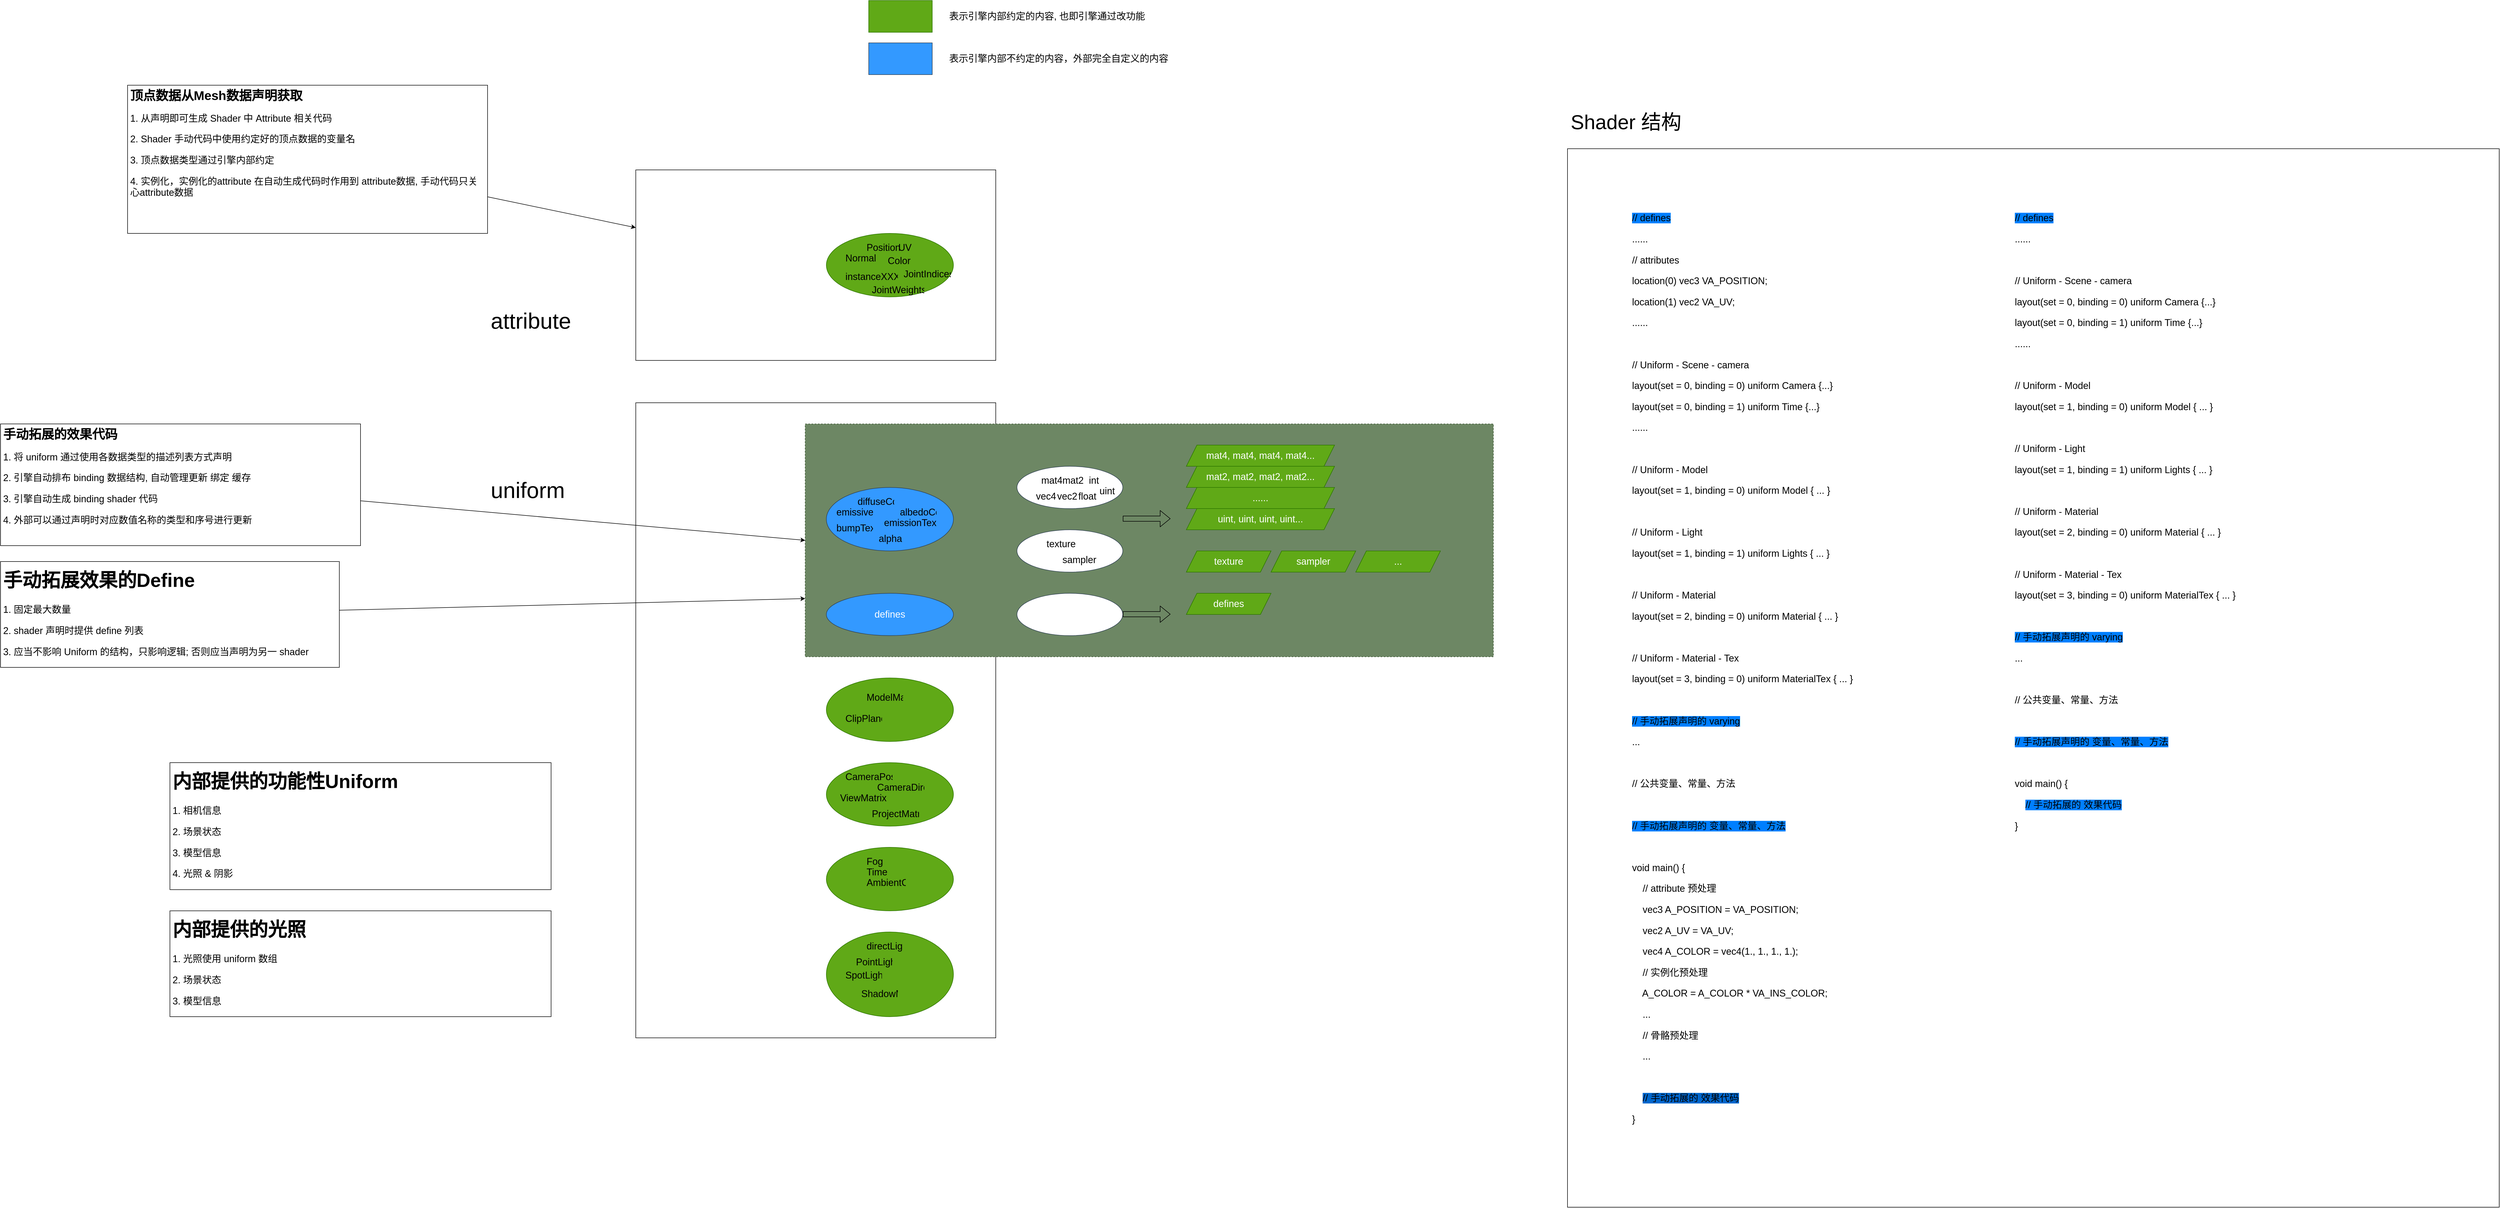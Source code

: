 <mxfile>
    <diagram id="NaBj2fc09aznuBRqn-sO" name="Page-1">
        <mxGraphModel dx="4616" dy="2558" grid="1" gridSize="10" guides="1" tooltips="1" connect="1" arrows="1" fold="1" page="1" pageScale="1" pageWidth="850" pageHeight="1100" math="0" shadow="0">
            <root>
                <mxCell id="0"/>
                <mxCell id="1" parent="0"/>
                <mxCell id="49" value="" style="rounded=0;whiteSpace=wrap;html=1;fillColor=default;" parent="1" vertex="1">
                    <mxGeometry x="-280" y="-280" width="680" height="1200" as="geometry"/>
                </mxCell>
                <mxCell id="76" value="" style="rounded=0;whiteSpace=wrap;html=1;fontSize=18;strokeColor=#3A5431;fillColor=#6d8764;fontColor=#ffffff;dashed=1;" parent="1" vertex="1">
                    <mxGeometry x="40" y="-240" width="1300" height="440" as="geometry"/>
                </mxCell>
                <mxCell id="50" value="" style="rounded=0;whiteSpace=wrap;html=1;" parent="1" vertex="1">
                    <mxGeometry x="-280" y="-720" width="680" height="360" as="geometry"/>
                </mxCell>
                <mxCell id="2" value="" style="ellipse;whiteSpace=wrap;html=1;fillColor=#3399FF;fontColor=#ffffff;strokeColor=#314354;fontSize=18;" parent="1" vertex="1">
                    <mxGeometry x="80" y="-120" width="240" height="120" as="geometry"/>
                </mxCell>
                <mxCell id="3" value="diffuseColor" style="text;strokeColor=none;fillColor=none;align=left;verticalAlign=middle;spacingLeft=4;spacingRight=4;overflow=hidden;points=[[0,0.5],[1,0.5]];portConstraint=eastwest;rotatable=0;fontSize=18;" parent="1" vertex="1">
                    <mxGeometry x="133" y="-110" width="80" height="30" as="geometry"/>
                </mxCell>
                <mxCell id="4" value="emissiveColor" style="text;strokeColor=none;fillColor=none;align=left;verticalAlign=middle;spacingLeft=4;spacingRight=4;overflow=hidden;points=[[0,0.5],[1,0.5]];portConstraint=eastwest;rotatable=0;fontSize=18;" parent="1" vertex="1">
                    <mxGeometry x="93" y="-90" width="80" height="30" as="geometry"/>
                </mxCell>
                <mxCell id="6" value="albedoColor" style="text;strokeColor=none;fillColor=none;align=left;verticalAlign=middle;spacingLeft=4;spacingRight=4;overflow=hidden;points=[[0,0.5],[1,0.5]];portConstraint=eastwest;rotatable=0;fontSize=18;" parent="1" vertex="1">
                    <mxGeometry x="213" y="-90" width="80" height="30" as="geometry"/>
                </mxCell>
                <mxCell id="7" value="bumpTexture" style="text;strokeColor=none;fillColor=none;align=left;verticalAlign=middle;spacingLeft=4;spacingRight=4;overflow=hidden;points=[[0,0.5],[1,0.5]];portConstraint=eastwest;rotatable=0;fontSize=18;" parent="1" vertex="1">
                    <mxGeometry x="93" y="-60" width="80" height="30" as="geometry"/>
                </mxCell>
                <mxCell id="8" value="emissionTexture" style="text;strokeColor=none;fillColor=none;align=left;verticalAlign=middle;spacingLeft=4;spacingRight=4;overflow=hidden;points=[[0,0.5],[1,0.5]];portConstraint=eastwest;rotatable=0;fontSize=18;" parent="1" vertex="1">
                    <mxGeometry x="183" y="-70" width="110" height="30" as="geometry"/>
                </mxCell>
                <mxCell id="11" value="alpha" style="text;strokeColor=none;fillColor=none;align=left;verticalAlign=middle;spacingLeft=4;spacingRight=4;overflow=hidden;points=[[0,0.5],[1,0.5]];portConstraint=eastwest;rotatable=0;fontSize=18;" parent="1" vertex="1">
                    <mxGeometry x="173" y="-40" width="80" height="30" as="geometry"/>
                </mxCell>
                <mxCell id="12" value="" style="ellipse;whiteSpace=wrap;html=1;fillColor=default;fontColor=#ffffff;strokeColor=#314354;fontSize=18;" parent="1" vertex="1">
                    <mxGeometry x="440" y="-160" width="200" height="80" as="geometry"/>
                </mxCell>
                <mxCell id="13" value="vec4" style="text;strokeColor=none;fillColor=none;align=left;verticalAlign=middle;spacingLeft=4;spacingRight=4;overflow=hidden;points=[[0,0.5],[1,0.5]];portConstraint=eastwest;rotatable=0;fontSize=18;" parent="1" vertex="1">
                    <mxGeometry x="470" y="-120" width="80" height="30" as="geometry"/>
                </mxCell>
                <mxCell id="14" value="mat4" style="text;strokeColor=none;fillColor=none;align=left;verticalAlign=middle;spacingLeft=4;spacingRight=4;overflow=hidden;points=[[0,0.5],[1,0.5]];portConstraint=eastwest;rotatable=0;fontSize=18;" parent="1" vertex="1">
                    <mxGeometry x="480" y="-150" width="80" height="30" as="geometry"/>
                </mxCell>
                <mxCell id="15" value="vec2" style="text;strokeColor=none;fillColor=none;align=left;verticalAlign=middle;spacingLeft=4;spacingRight=4;overflow=hidden;points=[[0,0.5],[1,0.5]];portConstraint=eastwest;rotatable=0;fontSize=18;" parent="1" vertex="1">
                    <mxGeometry x="510" y="-120" width="80" height="30" as="geometry"/>
                </mxCell>
                <mxCell id="16" value="float" style="text;strokeColor=none;fillColor=none;align=left;verticalAlign=middle;spacingLeft=4;spacingRight=4;overflow=hidden;points=[[0,0.5],[1,0.5]];portConstraint=eastwest;rotatable=0;fontSize=18;" parent="1" vertex="1">
                    <mxGeometry x="550" y="-120" width="80" height="30" as="geometry"/>
                </mxCell>
                <mxCell id="17" value="" style="ellipse;whiteSpace=wrap;html=1;fillColor=default;fontColor=#ffffff;strokeColor=#314354;fontSize=18;" parent="1" vertex="1">
                    <mxGeometry x="440" y="-40" width="200" height="80" as="geometry"/>
                </mxCell>
                <mxCell id="18" value="texture" style="text;strokeColor=none;fillColor=none;align=left;verticalAlign=middle;spacingLeft=4;spacingRight=4;overflow=hidden;points=[[0,0.5],[1,0.5]];portConstraint=eastwest;rotatable=0;fontSize=18;" parent="1" vertex="1">
                    <mxGeometry x="490" y="-30" width="80" height="30" as="geometry"/>
                </mxCell>
                <mxCell id="19" value="sampler" style="text;strokeColor=none;fillColor=none;align=left;verticalAlign=middle;spacingLeft=4;spacingRight=4;overflow=hidden;points=[[0,0.5],[1,0.5]];portConstraint=eastwest;rotatable=0;fontSize=18;" parent="1" vertex="1">
                    <mxGeometry x="520" width="80" height="30" as="geometry"/>
                </mxCell>
                <mxCell id="20" value="mat2" style="text;strokeColor=none;fillColor=none;align=left;verticalAlign=middle;spacingLeft=4;spacingRight=4;overflow=hidden;points=[[0,0.5],[1,0.5]];portConstraint=eastwest;rotatable=0;fontSize=18;" parent="1" vertex="1">
                    <mxGeometry x="520" y="-150" width="80" height="30" as="geometry"/>
                </mxCell>
                <mxCell id="21" value="int" style="text;strokeColor=none;fillColor=none;align=left;verticalAlign=middle;spacingLeft=4;spacingRight=4;overflow=hidden;points=[[0,0.5],[1,0.5]];portConstraint=eastwest;rotatable=0;fontSize=18;" parent="1" vertex="1">
                    <mxGeometry x="570" y="-150" width="80" height="30" as="geometry"/>
                </mxCell>
                <mxCell id="22" value="uint" style="text;strokeColor=none;fillColor=none;align=left;verticalAlign=middle;spacingLeft=4;spacingRight=4;overflow=hidden;points=[[0,0.5],[1,0.5]];portConstraint=eastwest;rotatable=0;fontSize=18;" parent="1" vertex="1">
                    <mxGeometry x="590" y="-130" width="80" height="30" as="geometry"/>
                </mxCell>
                <mxCell id="23" value="" style="ellipse;whiteSpace=wrap;html=1;fillColor=#60a917;fontColor=#ffffff;strokeColor=#2D7600;fontSize=18;" parent="1" vertex="1">
                    <mxGeometry x="80" y="560" width="240" height="120" as="geometry"/>
                </mxCell>
                <mxCell id="24" value="Fog" style="text;strokeColor=none;fillColor=none;align=left;verticalAlign=middle;spacingLeft=4;spacingRight=4;overflow=hidden;points=[[0,0.5],[1,0.5]];portConstraint=eastwest;rotatable=0;fontSize=18;" parent="1" vertex="1">
                    <mxGeometry x="150" y="570" width="80" height="30" as="geometry"/>
                </mxCell>
                <mxCell id="25" value="Time" style="text;strokeColor=none;fillColor=none;align=left;verticalAlign=middle;spacingLeft=4;spacingRight=4;overflow=hidden;points=[[0,0.5],[1,0.5]];portConstraint=eastwest;rotatable=0;fontSize=18;" parent="1" vertex="1">
                    <mxGeometry x="150" y="590" width="80" height="30" as="geometry"/>
                </mxCell>
                <mxCell id="26" value="AmbientColor" style="text;strokeColor=none;fillColor=none;align=left;verticalAlign=middle;spacingLeft=4;spacingRight=4;overflow=hidden;points=[[0,0.5],[1,0.5]];portConstraint=eastwest;rotatable=0;fontSize=18;" parent="1" vertex="1">
                    <mxGeometry x="150" y="610" width="85" height="30" as="geometry"/>
                </mxCell>
                <mxCell id="27" value="" style="ellipse;whiteSpace=wrap;html=1;fillColor=#60a917;fontColor=#ffffff;strokeColor=#2D7600;fontSize=18;" parent="1" vertex="1">
                    <mxGeometry x="80" y="720" width="240" height="160" as="geometry"/>
                </mxCell>
                <mxCell id="28" value="directLight" style="text;strokeColor=none;fillColor=none;align=left;verticalAlign=middle;spacingLeft=4;spacingRight=4;overflow=hidden;points=[[0,0.5],[1,0.5]];portConstraint=eastwest;rotatable=0;fontSize=18;" parent="1" vertex="1">
                    <mxGeometry x="150" y="730" width="80" height="30" as="geometry"/>
                </mxCell>
                <mxCell id="29" value="PointLight" style="text;strokeColor=none;fillColor=none;align=left;verticalAlign=middle;spacingLeft=4;spacingRight=4;overflow=hidden;points=[[0,0.5],[1,0.5]];portConstraint=eastwest;rotatable=0;fontSize=18;" parent="1" vertex="1">
                    <mxGeometry x="130" y="760" width="80" height="30" as="geometry"/>
                </mxCell>
                <mxCell id="30" value="SpotLight" style="text;strokeColor=none;fillColor=none;align=left;verticalAlign=middle;spacingLeft=4;spacingRight=4;overflow=hidden;points=[[0,0.5],[1,0.5]];portConstraint=eastwest;rotatable=0;fontSize=18;" parent="1" vertex="1">
                    <mxGeometry x="110" y="785" width="80" height="30" as="geometry"/>
                </mxCell>
                <mxCell id="31" value="ShadowMap" style="text;strokeColor=none;fillColor=none;align=left;verticalAlign=middle;spacingLeft=4;spacingRight=4;overflow=hidden;points=[[0,0.5],[1,0.5]];portConstraint=eastwest;rotatable=0;fontSize=18;" parent="1" vertex="1">
                    <mxGeometry x="140" y="820" width="80" height="30" as="geometry"/>
                </mxCell>
                <mxCell id="32" value="" style="ellipse;whiteSpace=wrap;html=1;fillColor=#60a917;fontColor=#ffffff;strokeColor=#2D7600;fontSize=18;" parent="1" vertex="1">
                    <mxGeometry x="80" y="240" width="240" height="120" as="geometry"/>
                </mxCell>
                <mxCell id="33" value="ModelMatrix" style="text;strokeColor=none;fillColor=none;align=left;verticalAlign=middle;spacingLeft=4;spacingRight=4;overflow=hidden;points=[[0,0.5],[1,0.5]];portConstraint=eastwest;rotatable=0;fontSize=18;" parent="1" vertex="1">
                    <mxGeometry x="150" y="260" width="80" height="30" as="geometry"/>
                </mxCell>
                <mxCell id="34" value="" style="ellipse;whiteSpace=wrap;html=1;fillColor=#60a917;fontColor=#ffffff;strokeColor=#2D7600;fontSize=18;" parent="1" vertex="1">
                    <mxGeometry x="80" y="400" width="240" height="120" as="geometry"/>
                </mxCell>
                <mxCell id="35" value="CameraPosition" style="text;strokeColor=none;fillColor=none;align=left;verticalAlign=middle;spacingLeft=4;spacingRight=4;overflow=hidden;points=[[0,0.5],[1,0.5]];portConstraint=eastwest;rotatable=0;fontSize=18;" parent="1" vertex="1">
                    <mxGeometry x="110" y="410" width="100" height="30" as="geometry"/>
                </mxCell>
                <mxCell id="36" value="ViewMatrix" style="text;strokeColor=none;fillColor=none;align=left;verticalAlign=middle;spacingLeft=4;spacingRight=4;overflow=hidden;points=[[0,0.5],[1,0.5]];portConstraint=eastwest;rotatable=0;fontSize=18;" parent="1" vertex="1">
                    <mxGeometry x="100" y="450" width="100" height="30" as="geometry"/>
                </mxCell>
                <mxCell id="37" value="ProjectMatrix" style="text;strokeColor=none;fillColor=none;align=left;verticalAlign=middle;spacingLeft=4;spacingRight=4;overflow=hidden;points=[[0,0.5],[1,0.5]];portConstraint=eastwest;rotatable=0;fontSize=18;" parent="1" vertex="1">
                    <mxGeometry x="160" y="480" width="100" height="30" as="geometry"/>
                </mxCell>
                <mxCell id="38" value="CameraDirection" style="text;strokeColor=none;fillColor=none;align=left;verticalAlign=middle;spacingLeft=4;spacingRight=4;overflow=hidden;points=[[0,0.5],[1,0.5]];portConstraint=eastwest;rotatable=0;fontSize=18;" parent="1" vertex="1">
                    <mxGeometry x="170" y="430" width="100" height="30" as="geometry"/>
                </mxCell>
                <mxCell id="39" value="ClipPlanes" style="text;strokeColor=none;fillColor=none;align=left;verticalAlign=middle;spacingLeft=4;spacingRight=4;overflow=hidden;points=[[0,0.5],[1,0.5]];portConstraint=eastwest;rotatable=0;fontSize=18;" parent="1" vertex="1">
                    <mxGeometry x="110" y="300" width="80" height="30" as="geometry"/>
                </mxCell>
                <mxCell id="41" value="" style="ellipse;whiteSpace=wrap;html=1;fillColor=#60a917;fontColor=#ffffff;strokeColor=#2D7600;fontSize=18;" parent="1" vertex="1">
                    <mxGeometry x="80" y="-600" width="240" height="120" as="geometry"/>
                </mxCell>
                <mxCell id="42" value="Position" style="text;strokeColor=none;fillColor=none;align=left;verticalAlign=middle;spacingLeft=4;spacingRight=4;overflow=hidden;points=[[0,0.5],[1,0.5]];portConstraint=eastwest;rotatable=0;fontSize=18;" parent="1" vertex="1">
                    <mxGeometry x="150" y="-590" width="80" height="30" as="geometry"/>
                </mxCell>
                <mxCell id="43" value="Normal" style="text;strokeColor=none;fillColor=none;align=left;verticalAlign=middle;spacingLeft=4;spacingRight=4;overflow=hidden;points=[[0,0.5],[1,0.5]];portConstraint=eastwest;rotatable=0;fontSize=18;" parent="1" vertex="1">
                    <mxGeometry x="110" y="-570" width="80" height="30" as="geometry"/>
                </mxCell>
                <mxCell id="44" value="UV" style="text;strokeColor=none;fillColor=none;align=left;verticalAlign=middle;spacingLeft=4;spacingRight=4;overflow=hidden;points=[[0,0.5],[1,0.5]];portConstraint=eastwest;rotatable=0;fontSize=18;" parent="1" vertex="1">
                    <mxGeometry x="210" y="-590" width="80" height="30" as="geometry"/>
                </mxCell>
                <mxCell id="45" value="Color" style="text;strokeColor=none;fillColor=none;align=left;verticalAlign=middle;spacingLeft=4;spacingRight=4;overflow=hidden;points=[[0,0.5],[1,0.5]];portConstraint=eastwest;rotatable=0;fontSize=18;" parent="1" vertex="1">
                    <mxGeometry x="190" y="-565" width="80" height="30" as="geometry"/>
                </mxCell>
                <mxCell id="46" value="instanceXXX" style="text;strokeColor=none;fillColor=none;align=left;verticalAlign=middle;spacingLeft=4;spacingRight=4;overflow=hidden;points=[[0,0.5],[1,0.5]];portConstraint=eastwest;rotatable=0;fontSize=18;" parent="1" vertex="1">
                    <mxGeometry x="110" y="-535" width="110" height="30" as="geometry"/>
                </mxCell>
                <mxCell id="47" value="JointIndices" style="text;strokeColor=none;fillColor=none;align=left;verticalAlign=middle;spacingLeft=4;spacingRight=4;overflow=hidden;points=[[0,0.5],[1,0.5]];portConstraint=eastwest;rotatable=0;fontSize=18;" parent="1" vertex="1">
                    <mxGeometry x="220" y="-540" width="100" height="30" as="geometry"/>
                </mxCell>
                <mxCell id="48" value="JointWeights" style="text;strokeColor=none;fillColor=none;align=left;verticalAlign=middle;spacingLeft=4;spacingRight=4;overflow=hidden;points=[[0,0.5],[1,0.5]];portConstraint=eastwest;rotatable=0;fontSize=18;" parent="1" vertex="1">
                    <mxGeometry x="160" y="-510" width="110" height="30" as="geometry"/>
                </mxCell>
                <mxCell id="51" value="attribute" style="text;strokeColor=none;fillColor=none;align=left;verticalAlign=middle;spacingLeft=4;spacingRight=4;overflow=hidden;points=[[0,0.5],[1,0.5]];portConstraint=eastwest;rotatable=0;fontSize=42;" parent="1" vertex="1">
                    <mxGeometry x="-560" y="-480" width="200" height="80" as="geometry"/>
                </mxCell>
                <mxCell id="52" value="uniform" style="text;strokeColor=none;fillColor=none;align=left;verticalAlign=middle;spacingLeft=4;spacingRight=4;overflow=hidden;points=[[0,0.5],[1,0.5]];portConstraint=eastwest;rotatable=0;fontSize=42;" parent="1" vertex="1">
                    <mxGeometry x="-560" y="-160" width="200" height="80" as="geometry"/>
                </mxCell>
                <mxCell id="53" value="" style="shape=flexArrow;endArrow=classic;html=1;fontSize=18;" parent="1" edge="1">
                    <mxGeometry width="50" height="50" relative="1" as="geometry">
                        <mxPoint x="640" y="-61" as="sourcePoint"/>
                        <mxPoint x="730" y="-61" as="targetPoint"/>
                    </mxGeometry>
                </mxCell>
                <mxCell id="55" value="mat4, mat4, mat4, mat4..." style="shape=parallelogram;perimeter=parallelogramPerimeter;whiteSpace=wrap;html=1;fixedSize=1;fontSize=18;fillColor=#60a917;fontColor=#ffffff;strokeColor=#2D7600;" parent="1" vertex="1">
                    <mxGeometry x="760" y="-200" width="280" height="40" as="geometry"/>
                </mxCell>
                <mxCell id="56" value="mat2, mat2, mat2, mat2..." style="shape=parallelogram;perimeter=parallelogramPerimeter;whiteSpace=wrap;html=1;fixedSize=1;fontSize=18;fillColor=#60a917;fontColor=#ffffff;strokeColor=#2D7600;" parent="1" vertex="1">
                    <mxGeometry x="760" y="-160" width="280" height="40" as="geometry"/>
                </mxCell>
                <mxCell id="57" value="......" style="shape=parallelogram;perimeter=parallelogramPerimeter;whiteSpace=wrap;html=1;fixedSize=1;fontSize=18;fillColor=#60a917;fontColor=#ffffff;strokeColor=#2D7600;" parent="1" vertex="1">
                    <mxGeometry x="760" y="-120" width="280" height="40" as="geometry"/>
                </mxCell>
                <mxCell id="58" value="uint, uint, uint, uint..." style="shape=parallelogram;perimeter=parallelogramPerimeter;whiteSpace=wrap;html=1;fixedSize=1;fontSize=18;fillColor=#60a917;fontColor=#ffffff;strokeColor=#2D7600;" parent="1" vertex="1">
                    <mxGeometry x="760" y="-80" width="280" height="40" as="geometry"/>
                </mxCell>
                <mxCell id="59" value="defines" style="ellipse;whiteSpace=wrap;html=1;fontSize=18;fillColor=#3399FF;fontColor=#ffffff;strokeColor=#314354;" parent="1" vertex="1">
                    <mxGeometry x="80" y="80" width="240" height="80" as="geometry"/>
                </mxCell>
                <mxCell id="60" value="texture" style="shape=parallelogram;perimeter=parallelogramPerimeter;whiteSpace=wrap;html=1;fixedSize=1;fontSize=18;fillColor=#60a917;fontColor=#ffffff;strokeColor=#2D7600;" parent="1" vertex="1">
                    <mxGeometry x="760" width="160" height="40" as="geometry"/>
                </mxCell>
                <mxCell id="61" value="sampler" style="shape=parallelogram;perimeter=parallelogramPerimeter;whiteSpace=wrap;html=1;fixedSize=1;fontSize=18;fillColor=#60a917;fontColor=#ffffff;strokeColor=#2D7600;" parent="1" vertex="1">
                    <mxGeometry x="920" width="160" height="40" as="geometry"/>
                </mxCell>
                <mxCell id="62" value="..." style="shape=parallelogram;perimeter=parallelogramPerimeter;whiteSpace=wrap;html=1;fixedSize=1;fontSize=18;fillColor=#60a917;fontColor=#ffffff;strokeColor=#2D7600;" parent="1" vertex="1">
                    <mxGeometry x="1080" width="160" height="40" as="geometry"/>
                </mxCell>
                <mxCell id="64" value="64个有序的槽位标识" style="ellipse;whiteSpace=wrap;html=1;fontSize=18;fillColor=default;fontColor=#ffffff;strokeColor=#314354;" parent="1" vertex="1">
                    <mxGeometry x="440" y="80" width="200" height="80" as="geometry"/>
                </mxCell>
                <mxCell id="65" value="" style="shape=flexArrow;endArrow=classic;html=1;fontSize=18;" parent="1" edge="1">
                    <mxGeometry width="50" height="50" relative="1" as="geometry">
                        <mxPoint x="640" y="119.5" as="sourcePoint"/>
                        <mxPoint x="730" y="119.5" as="targetPoint"/>
                    </mxGeometry>
                </mxCell>
                <mxCell id="66" value="defines" style="shape=parallelogram;perimeter=parallelogramPerimeter;whiteSpace=wrap;html=1;fixedSize=1;fontSize=18;fillColor=#60a917;fontColor=#ffffff;strokeColor=#2D7600;" parent="1" vertex="1">
                    <mxGeometry x="760" y="80" width="160" height="40" as="geometry"/>
                </mxCell>
                <mxCell id="69" style="edgeStyle=none;html=1;fontSize=18;" parent="1" source="68" target="50" edge="1">
                    <mxGeometry relative="1" as="geometry"/>
                </mxCell>
                <mxCell id="68" value="&lt;h1&gt;顶点数据从Mesh数据声明获取&lt;/h1&gt;&lt;p style=&quot;font-size: 18px&quot;&gt;&lt;font style=&quot;font-size: 18px&quot;&gt;1. 从声明即可生成 Shader 中 Attribute 相关代码&lt;/font&gt;&lt;/p&gt;&lt;p style=&quot;font-size: 18px&quot;&gt;&lt;font style=&quot;font-size: 18px&quot;&gt;2. Shader 手动代码中使用约定好的顶点数据的变量名&lt;/font&gt;&lt;/p&gt;&lt;p style=&quot;font-size: 18px&quot;&gt;&lt;font style=&quot;font-size: 18px&quot;&gt;3. 顶点数据类型通过引擎内部约定&lt;/font&gt;&lt;/p&gt;&lt;p style=&quot;font-size: 18px&quot;&gt;&lt;font style=&quot;font-size: 18px&quot;&gt;4. 实例化，实例化的attribute 在自动生成代码时作用到 attribute数据, 手动代码只关心attribute数据&lt;/font&gt;&lt;/p&gt;" style="text;html=1;strokeColor=default;fillColor=none;spacing=5;spacingTop=-20;whiteSpace=wrap;overflow=hidden;rounded=0;fontSize=12;" parent="1" vertex="1">
                    <mxGeometry x="-1240" y="-880" width="680" height="280" as="geometry"/>
                </mxCell>
                <mxCell id="70" value="" style="rounded=0;whiteSpace=wrap;html=1;fontSize=18;strokeColor=#2D7600;fillColor=#60a917;fontColor=#ffffff;" parent="1" vertex="1">
                    <mxGeometry x="160" y="-1040" width="120" height="60" as="geometry"/>
                </mxCell>
                <mxCell id="71" value="表示引擎内部约定的内容, 也即引擎通过改功能" style="text;html=1;strokeColor=none;fillColor=none;align=left;verticalAlign=middle;whiteSpace=wrap;rounded=0;fontSize=18;" parent="1" vertex="1">
                    <mxGeometry x="310" y="-1025" width="470" height="30" as="geometry"/>
                </mxCell>
                <mxCell id="72" value="" style="rounded=0;whiteSpace=wrap;html=1;fontSize=18;strokeColor=#314354;fillColor=#3399FF;fontColor=#ffffff;" parent="1" vertex="1">
                    <mxGeometry x="160" y="-960" width="120" height="60" as="geometry"/>
                </mxCell>
                <mxCell id="73" value="表示引擎内部不约定的内容，外部完全自定义的内容" style="text;html=1;strokeColor=none;fillColor=none;align=left;verticalAlign=middle;whiteSpace=wrap;rounded=0;fontSize=18;" parent="1" vertex="1">
                    <mxGeometry x="310" y="-945" width="470" height="30" as="geometry"/>
                </mxCell>
                <mxCell id="75" style="edgeStyle=none;html=1;fontSize=18;entryX=0;entryY=0.5;entryDx=0;entryDy=0;" parent="1" source="74" target="76" edge="1">
                    <mxGeometry relative="1" as="geometry">
                        <mxPoint x="-670" y="120" as="targetPoint"/>
                    </mxGeometry>
                </mxCell>
                <mxCell id="74" value="&lt;h1&gt;手动拓展的效果代码&lt;/h1&gt;&lt;p style=&quot;font-size: 18px&quot;&gt;&lt;font style=&quot;font-size: 18px&quot;&gt;1. 将 uniform 通过使用各数据类型的描述列表方式声明&lt;/font&gt;&lt;/p&gt;&lt;p style=&quot;font-size: 18px&quot;&gt;&lt;font style=&quot;font-size: 18px&quot;&gt;2. 引擎自动排布 binding 数据结构, 自动管理更新 绑定 缓存&lt;/font&gt;&lt;/p&gt;&lt;p style=&quot;font-size: 18px&quot;&gt;&lt;font style=&quot;font-size: 18px&quot;&gt;3. 引擎自动生成 binding shader 代码&lt;/font&gt;&lt;/p&gt;&lt;p style=&quot;font-size: 18px&quot;&gt;&lt;font style=&quot;font-size: 18px&quot;&gt;4. 外部可以通过声明时对应数值名称的类型和序号进行更新&lt;/font&gt;&lt;/p&gt;" style="text;html=1;strokeColor=default;fillColor=none;spacing=5;spacingTop=-20;whiteSpace=wrap;overflow=hidden;rounded=0;fontSize=12;" parent="1" vertex="1">
                    <mxGeometry x="-1480" y="-240" width="680" height="230" as="geometry"/>
                </mxCell>
                <mxCell id="78" style="edgeStyle=none;html=1;entryX=0;entryY=0.75;entryDx=0;entryDy=0;fontSize=18;" parent="1" source="77" target="76" edge="1">
                    <mxGeometry relative="1" as="geometry"/>
                </mxCell>
                <mxCell id="77" value="&lt;h1&gt;手动拓展效果的Define&lt;/h1&gt;&lt;p&gt;1. 固定最大数量&lt;/p&gt;&lt;p&gt;2. shader 声明时提供 define 列表&lt;/p&gt;&lt;p&gt;3. 应当不影响 Uniform 的结构，只影响逻辑; 否则应当声明为另一 shader&lt;/p&gt;&lt;p&gt;&lt;br&gt;&lt;/p&gt;" style="text;html=1;strokeColor=default;fillColor=none;spacing=5;spacingTop=-20;whiteSpace=wrap;overflow=hidden;rounded=0;fontSize=18;" parent="1" vertex="1">
                    <mxGeometry x="-1480" y="20" width="640" height="200" as="geometry"/>
                </mxCell>
                <mxCell id="79" value="&lt;h1&gt;内部提供的功能性Uniform&lt;/h1&gt;&lt;p&gt;1. 相机信息&lt;/p&gt;&lt;p&gt;2. 场景状态&lt;/p&gt;&lt;p&gt;3. 模型信息&lt;/p&gt;&lt;p&gt;4. 光照 &amp;amp; 阴影&lt;/p&gt;" style="text;html=1;strokeColor=default;fillColor=none;spacing=5;spacingTop=-20;whiteSpace=wrap;overflow=hidden;rounded=0;fontSize=18;" parent="1" vertex="1">
                    <mxGeometry x="-1160" y="400" width="720" height="240" as="geometry"/>
                </mxCell>
                <mxCell id="80" value="&lt;h1&gt;内部提供的光照&lt;/h1&gt;&lt;p&gt;1. 光照使用 uniform 数组&lt;/p&gt;&lt;p&gt;2. 场景状态&lt;/p&gt;&lt;p&gt;3. 模型信息&lt;/p&gt;&lt;p&gt;&lt;br&gt;&lt;/p&gt;" style="text;html=1;strokeColor=default;fillColor=none;spacing=5;spacingTop=-20;whiteSpace=wrap;overflow=hidden;rounded=0;fontSize=18;" parent="1" vertex="1">
                    <mxGeometry x="-1160" y="680" width="720" height="200" as="geometry"/>
                </mxCell>
                <mxCell id="81" value="" style="rounded=0;whiteSpace=wrap;html=1;fontSize=18;strokeColor=default;fillColor=none;" parent="1" vertex="1">
                    <mxGeometry x="1480" y="-760" width="1760" height="2000" as="geometry"/>
                </mxCell>
                <mxCell id="83" value="&lt;h1&gt;&lt;br&gt;&lt;/h1&gt;&lt;p&gt;&lt;span style=&quot;background-color: rgb(0 , 127 , 255)&quot;&gt;// defines&lt;/span&gt;&lt;/p&gt;&lt;p&gt;......&lt;/p&gt;&lt;p&gt;// attributes&lt;/p&gt;&lt;p&gt;location(0) vec3 VA_POSITION;&lt;/p&gt;&lt;p&gt;location(1) vec2 VA_UV;&lt;/p&gt;&lt;p&gt;......&lt;/p&gt;&lt;p&gt;&lt;br&gt;&lt;/p&gt;&lt;p&gt;// Uniform - Scene - camera&lt;/p&gt;&lt;p&gt;layout(set = 0, binding = 0) uniform Camera {&lt;span&gt;...&lt;/span&gt;&lt;span&gt;}&lt;/span&gt;&lt;/p&gt;&lt;p&gt;layout(set = 0, binding = 1) uniform Time {&lt;span&gt;...&lt;/span&gt;&lt;span&gt;}&lt;/span&gt;&lt;/p&gt;&lt;p&gt;......&lt;/p&gt;&lt;p&gt;&lt;br&gt;&lt;/p&gt;&lt;p&gt;// Uniform - Model&lt;/p&gt;&lt;p&gt;layout(set = 1, binding = 0) uniform Model { ... }&lt;/p&gt;&lt;p&gt;&lt;br&gt;&lt;/p&gt;&lt;p&gt;// Uniform - Light&lt;/p&gt;&lt;p&gt;layout(set = 1, binding = 1) uniform Lights { ... }&lt;/p&gt;&lt;p&gt;&lt;br&gt;&lt;/p&gt;&lt;p&gt;// Uniform - Material&lt;/p&gt;&lt;p&gt;layout(set = 2, binding = 0) uniform Material { ... }&lt;/p&gt;&lt;p&gt;&lt;br&gt;&lt;/p&gt;&lt;p&gt;// Uniform - Material - Tex&lt;/p&gt;&lt;p&gt;layout(set = 3, binding = 0) uniform MaterialTex { ... }&lt;br&gt;&lt;/p&gt;&lt;p&gt;&lt;br&gt;&lt;/p&gt;&lt;p&gt;&lt;span style=&quot;background-color: rgb(0 , 127 , 255)&quot;&gt;// 手动拓展声明的 varying&lt;/span&gt;&lt;/p&gt;&lt;p&gt;...&lt;/p&gt;&lt;p&gt;&lt;br&gt;&lt;/p&gt;&lt;p&gt;// 公共变量、常量、方法&lt;/p&gt;&lt;p&gt;&lt;br&gt;&lt;/p&gt;&lt;p&gt;&lt;span style=&quot;background-color: rgb(0 , 127 , 255)&quot;&gt;// 手动拓展声明的 变量、常量、方法&lt;/span&gt;&lt;/p&gt;&lt;br&gt;&lt;p&gt;void main() {&lt;/p&gt;&lt;p&gt;&amp;nbsp; &amp;nbsp; // attribute 预处理&lt;/p&gt;&lt;p&gt;&lt;span&gt;&lt;/span&gt;&amp;nbsp; &amp;nbsp; vec3 A_POSITION = VA_POSITION;&lt;br&gt;&lt;/p&gt;&lt;p&gt;&lt;span&gt;&lt;/span&gt;&amp;nbsp; &amp;nbsp; vec2 A_UV = VA_UV;&lt;br&gt;&lt;/p&gt;&lt;p&gt;&lt;span&gt;&lt;/span&gt;&amp;nbsp; &amp;nbsp; vec4 A_COLOR = vec4(1., 1., 1., 1.);&lt;br&gt;&lt;/p&gt;&lt;p&gt;&lt;span&gt;&lt;/span&gt;&amp;nbsp; &amp;nbsp; // 实例化预处理&lt;/p&gt;&lt;p&gt;&amp;nbsp; &amp;nbsp; A_COLOR = A_COLOR * VA_INS_COLOR;&lt;br&gt;&lt;/p&gt;&lt;p&gt;&amp;nbsp; &amp;nbsp; ...&lt;/p&gt;&lt;p&gt;&amp;nbsp; &amp;nbsp; // 骨骼预处理&lt;/p&gt;&lt;p&gt;&amp;nbsp; &amp;nbsp; ...&lt;/p&gt;&lt;p&gt;&lt;br&gt;&lt;/p&gt;&lt;p&gt;&amp;nbsp; &amp;nbsp; &lt;span style=&quot;background-color: rgb(0 , 102 , 204)&quot;&gt;// 手动拓展的 效果代码&lt;/span&gt;&lt;/p&gt;&lt;p&gt;}&lt;/p&gt;" style="text;html=1;strokeColor=none;fillColor=none;spacing=5;spacingTop=-20;whiteSpace=wrap;overflow=hidden;rounded=0;fontSize=18;" parent="1" vertex="1">
                    <mxGeometry x="1597" y="-720" width="633" height="1880" as="geometry"/>
                </mxCell>
                <mxCell id="84" value="&lt;h1&gt;&lt;br&gt;&lt;/h1&gt;&lt;p&gt;&lt;span style=&quot;background-color: rgb(0 , 127 , 255)&quot;&gt;// defines&lt;/span&gt;&lt;/p&gt;&lt;p&gt;......&lt;/p&gt;&lt;p&gt;&lt;br&gt;&lt;/p&gt;&lt;p&gt;// Uniform - Scene - camera&lt;/p&gt;&lt;p&gt;layout(set = 0, binding = 0) uniform Camera {&lt;span&gt;...&lt;/span&gt;&lt;span&gt;}&lt;/span&gt;&lt;/p&gt;&lt;p&gt;layout(set = 0, binding = 1) uniform Time {&lt;span&gt;...&lt;/span&gt;&lt;span&gt;}&lt;/span&gt;&lt;/p&gt;&lt;p&gt;......&lt;/p&gt;&lt;p&gt;&lt;br&gt;&lt;/p&gt;&lt;p&gt;// Uniform - Model&lt;/p&gt;&lt;p&gt;layout(set = 1, binding = 0) uniform Model { ... }&lt;/p&gt;&lt;p&gt;&lt;br&gt;&lt;/p&gt;&lt;p&gt;// Uniform - Light&lt;/p&gt;&lt;p&gt;layout(set = 1, binding = 1) uniform Lights { ... }&lt;/p&gt;&lt;p&gt;&lt;br&gt;&lt;/p&gt;&lt;p&gt;// Uniform - Material&lt;/p&gt;&lt;p&gt;layout(set = 2, binding = 0) uniform Material { ... }&lt;/p&gt;&lt;p&gt;&lt;br&gt;&lt;/p&gt;&lt;p&gt;// Uniform - Material - Tex&lt;/p&gt;&lt;p&gt;layout(set = 3, binding = 0) uniform MaterialTex { ... }&lt;br&gt;&lt;/p&gt;&lt;p&gt;&lt;br&gt;&lt;/p&gt;&lt;p&gt;&lt;span style=&quot;background-color: rgb(0 , 127 , 255)&quot;&gt;// 手动拓展声明的 varying&lt;/span&gt;&lt;/p&gt;&lt;p&gt;...&lt;/p&gt;&lt;p&gt;&lt;br&gt;&lt;/p&gt;&lt;p&gt;// 公共变量、常量、方法&lt;/p&gt;&lt;p&gt;&lt;br&gt;&lt;/p&gt;&lt;p&gt;&lt;span style=&quot;background-color: rgb(0 , 127 , 255)&quot;&gt;// 手动拓展声明的 变量、常量、方法&lt;/span&gt;&lt;/p&gt;&lt;br&gt;&lt;p&gt;void main() {&lt;/p&gt;&lt;p&gt;&amp;nbsp; &amp;nbsp; &lt;span style=&quot;background-color: rgb(0 , 127 , 255)&quot;&gt;// 手动拓展的 效果代码&lt;/span&gt;&lt;/p&gt;&lt;p&gt;}&lt;/p&gt;" style="text;html=1;strokeColor=none;fillColor=none;spacing=5;spacingTop=-20;whiteSpace=wrap;overflow=hidden;rounded=0;fontSize=18;" parent="1" vertex="1">
                    <mxGeometry x="2320" y="-720" width="630" height="1360" as="geometry"/>
                </mxCell>
                <mxCell id="85" value="Shader 结构" style="text;strokeColor=none;fillColor=none;align=left;verticalAlign=middle;spacingLeft=4;spacingRight=4;overflow=hidden;points=[[0,0.5],[1,0.5]];portConstraint=eastwest;rotatable=0;fontSize=38;" parent="1" vertex="1">
                    <mxGeometry x="1480" y="-840" width="280" height="50" as="geometry"/>
                </mxCell>
            </root>
        </mxGraphModel>
    </diagram>
</mxfile>